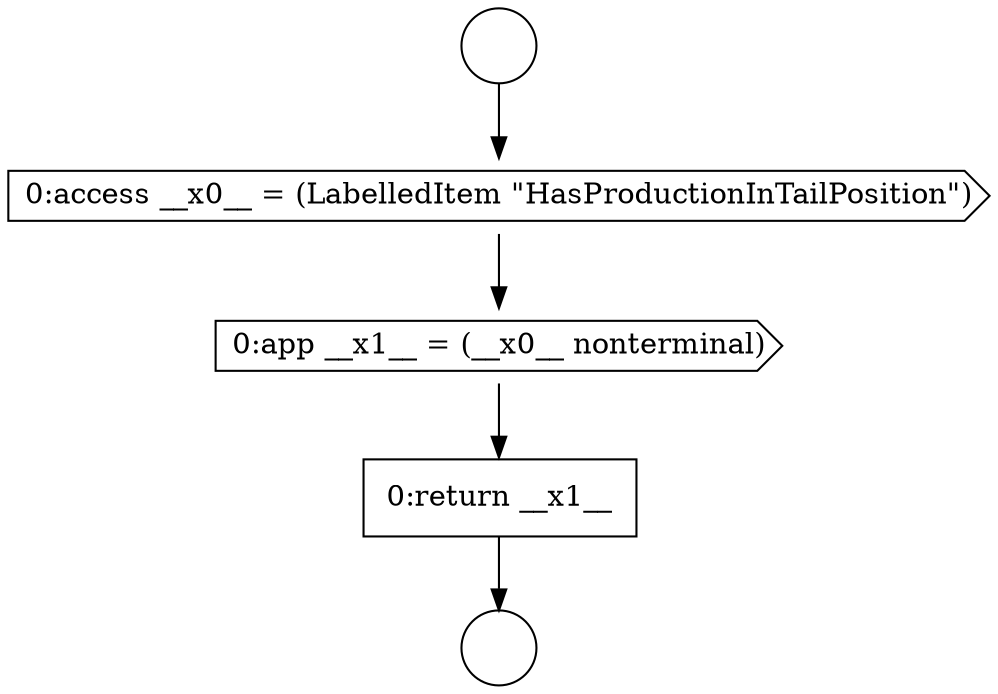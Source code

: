 digraph {
  node8939 [shape=none, margin=0, label=<<font color="black">
    <table border="0" cellborder="1" cellspacing="0" cellpadding="10">
      <tr><td align="left">0:return __x1__</td></tr>
    </table>
  </font>> color="black" fillcolor="white" style=filled]
  node8938 [shape=cds, label=<<font color="black">0:app __x1__ = (__x0__ nonterminal)</font>> color="black" fillcolor="white" style=filled]
  node8935 [shape=circle label=" " color="black" fillcolor="white" style=filled]
  node8937 [shape=cds, label=<<font color="black">0:access __x0__ = (LabelledItem &quot;HasProductionInTailPosition&quot;)</font>> color="black" fillcolor="white" style=filled]
  node8936 [shape=circle label=" " color="black" fillcolor="white" style=filled]
  node8935 -> node8937 [ color="black"]
  node8937 -> node8938 [ color="black"]
  node8938 -> node8939 [ color="black"]
  node8939 -> node8936 [ color="black"]
}

